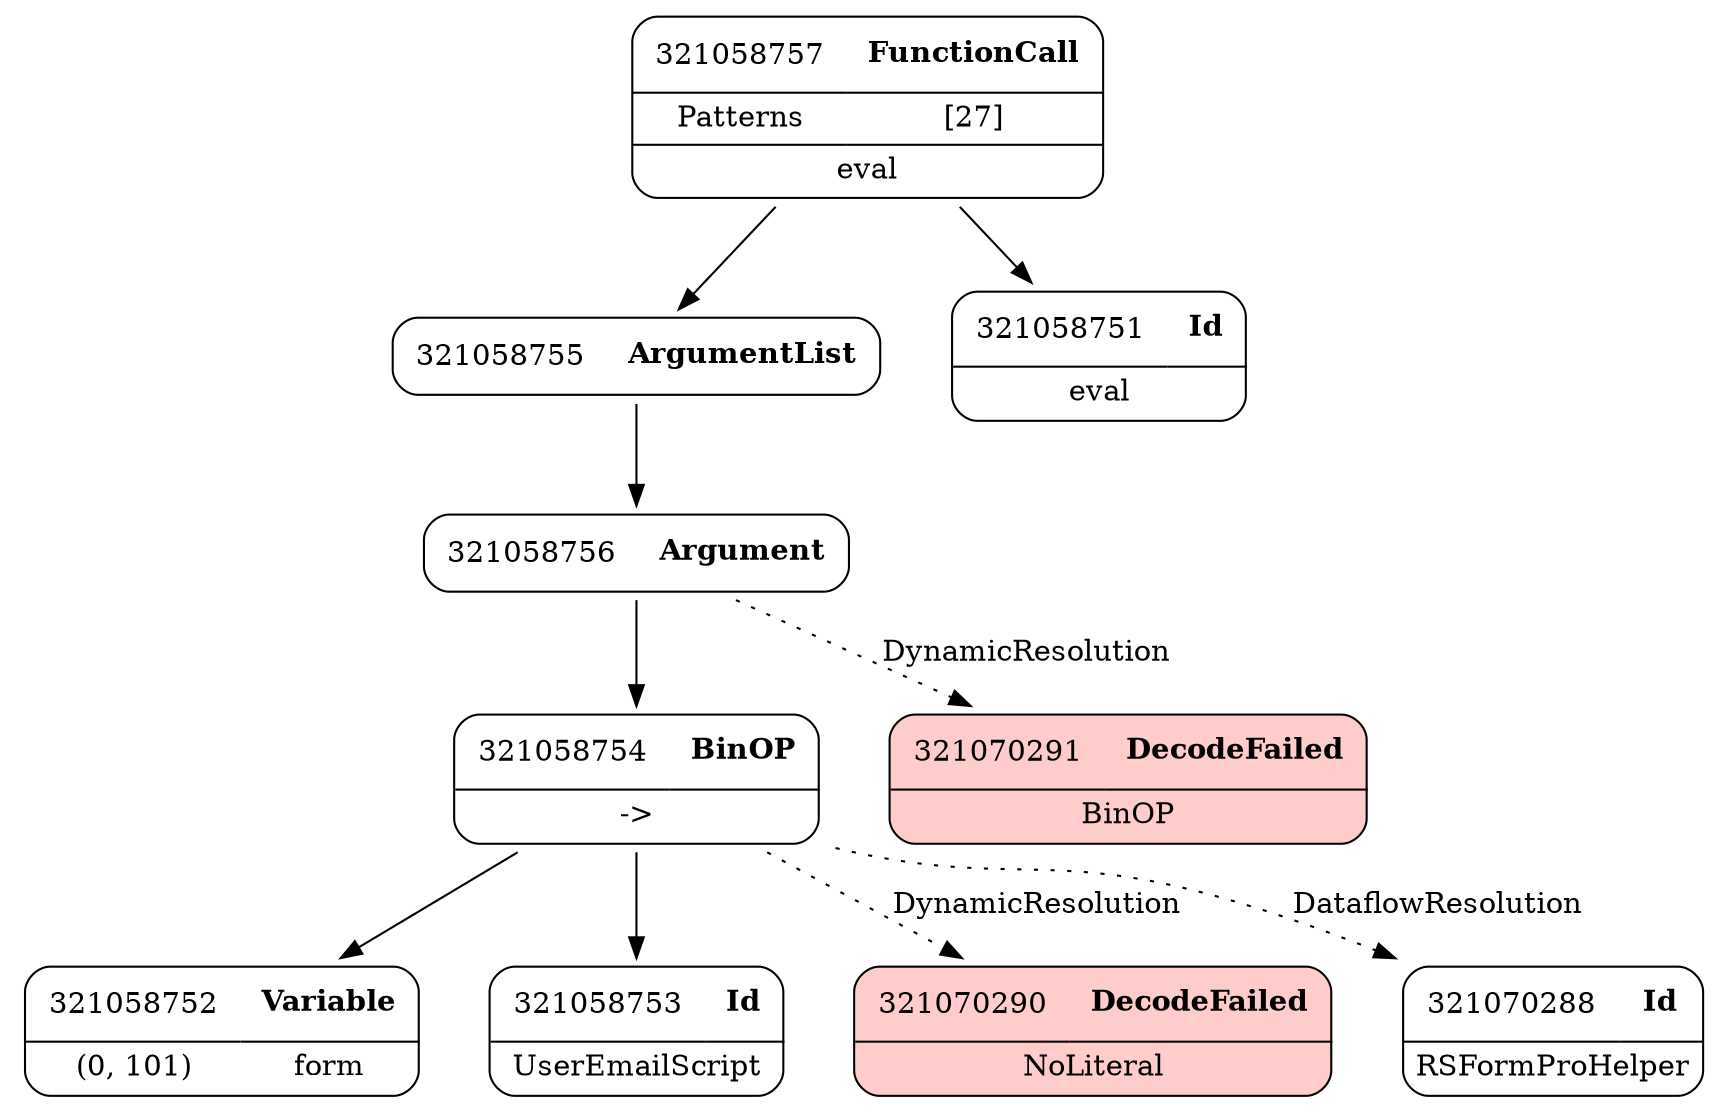 digraph ast {
node [shape=none];
321058754 [label=<<TABLE border='1' cellspacing='0' cellpadding='10' style='rounded' ><TR><TD border='0'>321058754</TD><TD border='0'><B>BinOP</B></TD></TR><HR/><TR><TD border='0' cellpadding='5' colspan='2'>-&gt;</TD></TR></TABLE>>];
321058754 -> 321058752 [weight=2];
321058754 -> 321058753 [weight=2];
321058754 -> 321070290 [style=dotted,label=DynamicResolution];
321058754 -> 321070288 [style=dotted,label=DataflowResolution];
321070291 [label=<<TABLE border='1' cellspacing='0' cellpadding='10' style='rounded' bgcolor='#FFCCCC' ><TR><TD border='0'>321070291</TD><TD border='0'><B>DecodeFailed</B></TD></TR><HR/><TR><TD border='0' cellpadding='5' colspan='2'>BinOP</TD></TR></TABLE>>];
321058755 [label=<<TABLE border='1' cellspacing='0' cellpadding='10' style='rounded' ><TR><TD border='0'>321058755</TD><TD border='0'><B>ArgumentList</B></TD></TR></TABLE>>];
321058755 -> 321058756 [weight=2];
321070290 [label=<<TABLE border='1' cellspacing='0' cellpadding='10' style='rounded' bgcolor='#FFCCCC' ><TR><TD border='0'>321070290</TD><TD border='0'><B>DecodeFailed</B></TD></TR><HR/><TR><TD border='0' cellpadding='5' colspan='2'>NoLiteral</TD></TR></TABLE>>];
321058752 [label=<<TABLE border='1' cellspacing='0' cellpadding='10' style='rounded' ><TR><TD border='0'>321058752</TD><TD border='0'><B>Variable</B></TD></TR><HR/><TR><TD border='0' cellpadding='5'>(0, 101)</TD><TD border='0' cellpadding='5'>form</TD></TR></TABLE>>];
321058753 [label=<<TABLE border='1' cellspacing='0' cellpadding='10' style='rounded' ><TR><TD border='0'>321058753</TD><TD border='0'><B>Id</B></TD></TR><HR/><TR><TD border='0' cellpadding='5' colspan='2'>UserEmailScript</TD></TR></TABLE>>];
321070288 [label=<<TABLE border='1' cellspacing='0' cellpadding='10' style='rounded' ><TR><TD border='0'>321070288</TD><TD border='0'><B>Id</B></TD></TR><HR/><TR><TD border='0' cellpadding='5' colspan='2'>RSFormProHelper</TD></TR></TABLE>>];
321058756 [label=<<TABLE border='1' cellspacing='0' cellpadding='10' style='rounded' ><TR><TD border='0'>321058756</TD><TD border='0'><B>Argument</B></TD></TR></TABLE>>];
321058756 -> 321058754 [weight=2];
321058756 -> 321070291 [style=dotted,label=DynamicResolution];
321058757 [label=<<TABLE border='1' cellspacing='0' cellpadding='10' style='rounded' ><TR><TD border='0'>321058757</TD><TD border='0'><B>FunctionCall</B></TD></TR><HR/><TR><TD border='0' cellpadding='5'>Patterns</TD><TD border='0' cellpadding='5'>[27]</TD></TR><HR/><TR><TD border='0' cellpadding='5' colspan='2'>eval</TD></TR></TABLE>>];
321058757 -> 321058751 [weight=2];
321058757 -> 321058755 [weight=2];
321058751 [label=<<TABLE border='1' cellspacing='0' cellpadding='10' style='rounded' ><TR><TD border='0'>321058751</TD><TD border='0'><B>Id</B></TD></TR><HR/><TR><TD border='0' cellpadding='5' colspan='2'>eval</TD></TR></TABLE>>];
}
